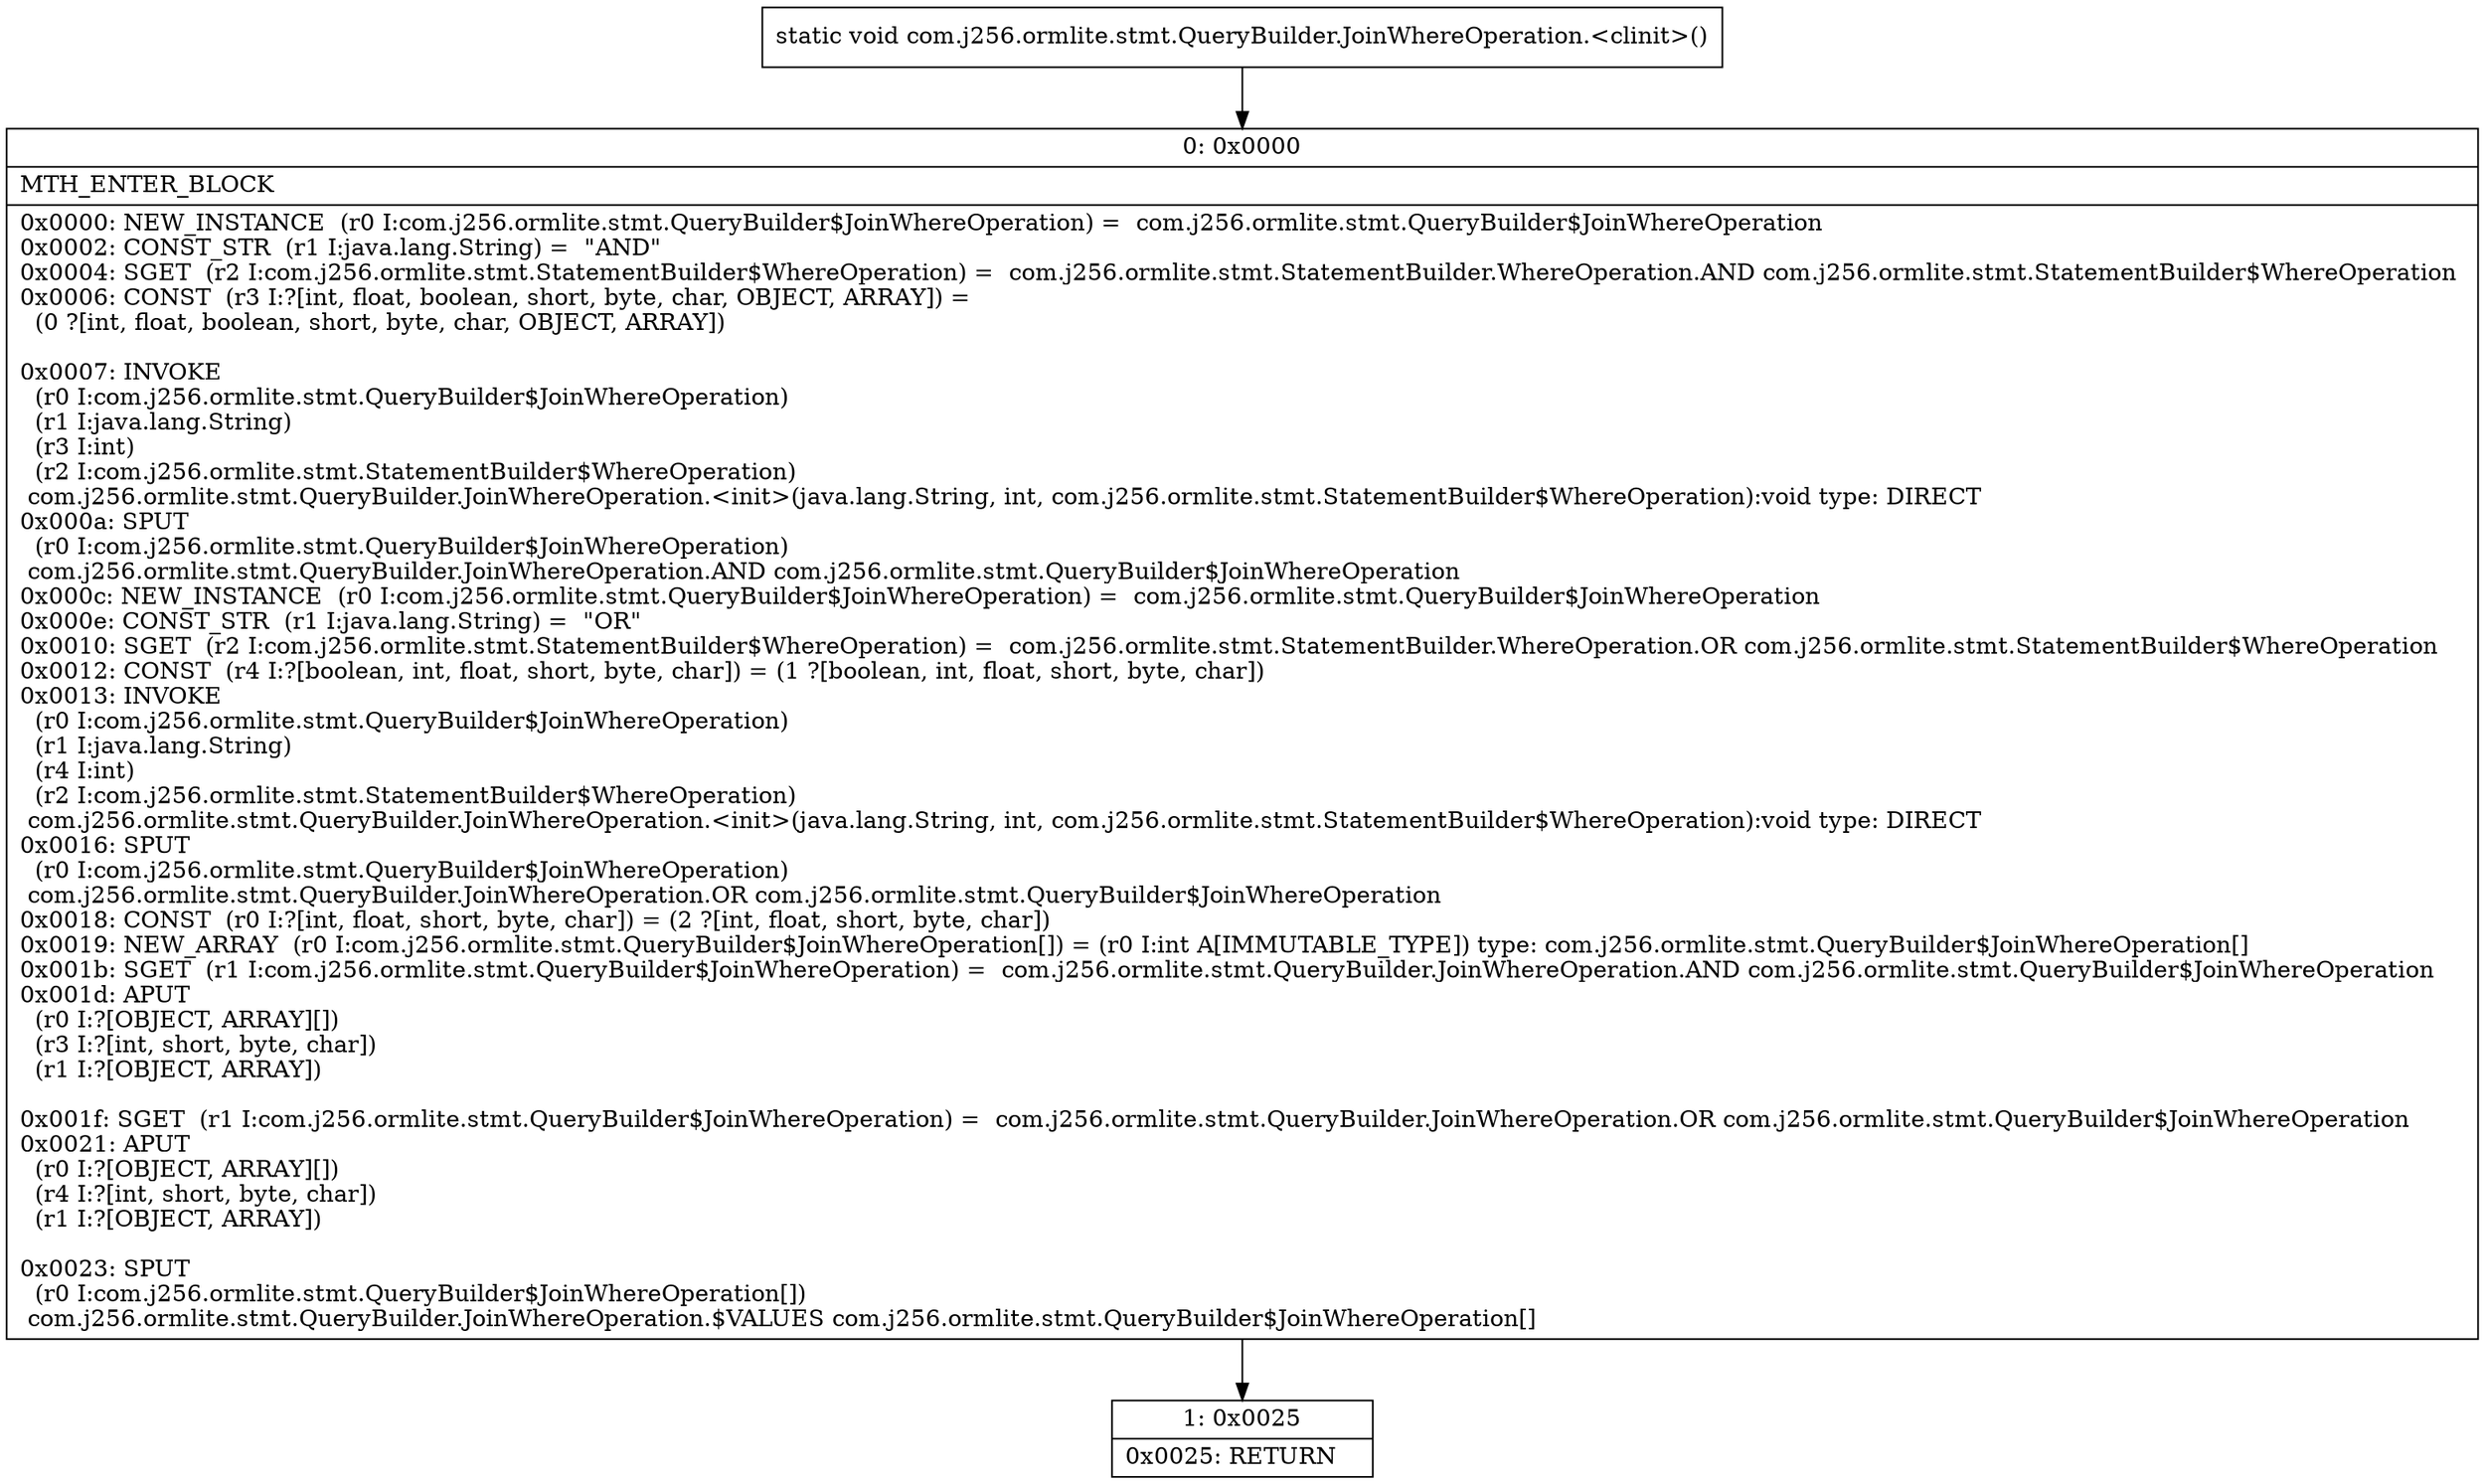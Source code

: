 digraph "CFG forcom.j256.ormlite.stmt.QueryBuilder.JoinWhereOperation.\<clinit\>()V" {
Node_0 [shape=record,label="{0\:\ 0x0000|MTH_ENTER_BLOCK\l|0x0000: NEW_INSTANCE  (r0 I:com.j256.ormlite.stmt.QueryBuilder$JoinWhereOperation) =  com.j256.ormlite.stmt.QueryBuilder$JoinWhereOperation \l0x0002: CONST_STR  (r1 I:java.lang.String) =  \"AND\" \l0x0004: SGET  (r2 I:com.j256.ormlite.stmt.StatementBuilder$WhereOperation) =  com.j256.ormlite.stmt.StatementBuilder.WhereOperation.AND com.j256.ormlite.stmt.StatementBuilder$WhereOperation \l0x0006: CONST  (r3 I:?[int, float, boolean, short, byte, char, OBJECT, ARRAY]) = \l  (0 ?[int, float, boolean, short, byte, char, OBJECT, ARRAY])\l \l0x0007: INVOKE  \l  (r0 I:com.j256.ormlite.stmt.QueryBuilder$JoinWhereOperation)\l  (r1 I:java.lang.String)\l  (r3 I:int)\l  (r2 I:com.j256.ormlite.stmt.StatementBuilder$WhereOperation)\l com.j256.ormlite.stmt.QueryBuilder.JoinWhereOperation.\<init\>(java.lang.String, int, com.j256.ormlite.stmt.StatementBuilder$WhereOperation):void type: DIRECT \l0x000a: SPUT  \l  (r0 I:com.j256.ormlite.stmt.QueryBuilder$JoinWhereOperation)\l com.j256.ormlite.stmt.QueryBuilder.JoinWhereOperation.AND com.j256.ormlite.stmt.QueryBuilder$JoinWhereOperation \l0x000c: NEW_INSTANCE  (r0 I:com.j256.ormlite.stmt.QueryBuilder$JoinWhereOperation) =  com.j256.ormlite.stmt.QueryBuilder$JoinWhereOperation \l0x000e: CONST_STR  (r1 I:java.lang.String) =  \"OR\" \l0x0010: SGET  (r2 I:com.j256.ormlite.stmt.StatementBuilder$WhereOperation) =  com.j256.ormlite.stmt.StatementBuilder.WhereOperation.OR com.j256.ormlite.stmt.StatementBuilder$WhereOperation \l0x0012: CONST  (r4 I:?[boolean, int, float, short, byte, char]) = (1 ?[boolean, int, float, short, byte, char]) \l0x0013: INVOKE  \l  (r0 I:com.j256.ormlite.stmt.QueryBuilder$JoinWhereOperation)\l  (r1 I:java.lang.String)\l  (r4 I:int)\l  (r2 I:com.j256.ormlite.stmt.StatementBuilder$WhereOperation)\l com.j256.ormlite.stmt.QueryBuilder.JoinWhereOperation.\<init\>(java.lang.String, int, com.j256.ormlite.stmt.StatementBuilder$WhereOperation):void type: DIRECT \l0x0016: SPUT  \l  (r0 I:com.j256.ormlite.stmt.QueryBuilder$JoinWhereOperation)\l com.j256.ormlite.stmt.QueryBuilder.JoinWhereOperation.OR com.j256.ormlite.stmt.QueryBuilder$JoinWhereOperation \l0x0018: CONST  (r0 I:?[int, float, short, byte, char]) = (2 ?[int, float, short, byte, char]) \l0x0019: NEW_ARRAY  (r0 I:com.j256.ormlite.stmt.QueryBuilder$JoinWhereOperation[]) = (r0 I:int A[IMMUTABLE_TYPE]) type: com.j256.ormlite.stmt.QueryBuilder$JoinWhereOperation[] \l0x001b: SGET  (r1 I:com.j256.ormlite.stmt.QueryBuilder$JoinWhereOperation) =  com.j256.ormlite.stmt.QueryBuilder.JoinWhereOperation.AND com.j256.ormlite.stmt.QueryBuilder$JoinWhereOperation \l0x001d: APUT  \l  (r0 I:?[OBJECT, ARRAY][])\l  (r3 I:?[int, short, byte, char])\l  (r1 I:?[OBJECT, ARRAY])\l \l0x001f: SGET  (r1 I:com.j256.ormlite.stmt.QueryBuilder$JoinWhereOperation) =  com.j256.ormlite.stmt.QueryBuilder.JoinWhereOperation.OR com.j256.ormlite.stmt.QueryBuilder$JoinWhereOperation \l0x0021: APUT  \l  (r0 I:?[OBJECT, ARRAY][])\l  (r4 I:?[int, short, byte, char])\l  (r1 I:?[OBJECT, ARRAY])\l \l0x0023: SPUT  \l  (r0 I:com.j256.ormlite.stmt.QueryBuilder$JoinWhereOperation[])\l com.j256.ormlite.stmt.QueryBuilder.JoinWhereOperation.$VALUES com.j256.ormlite.stmt.QueryBuilder$JoinWhereOperation[] \l}"];
Node_1 [shape=record,label="{1\:\ 0x0025|0x0025: RETURN   \l}"];
MethodNode[shape=record,label="{static void com.j256.ormlite.stmt.QueryBuilder.JoinWhereOperation.\<clinit\>() }"];
MethodNode -> Node_0;
Node_0 -> Node_1;
}

